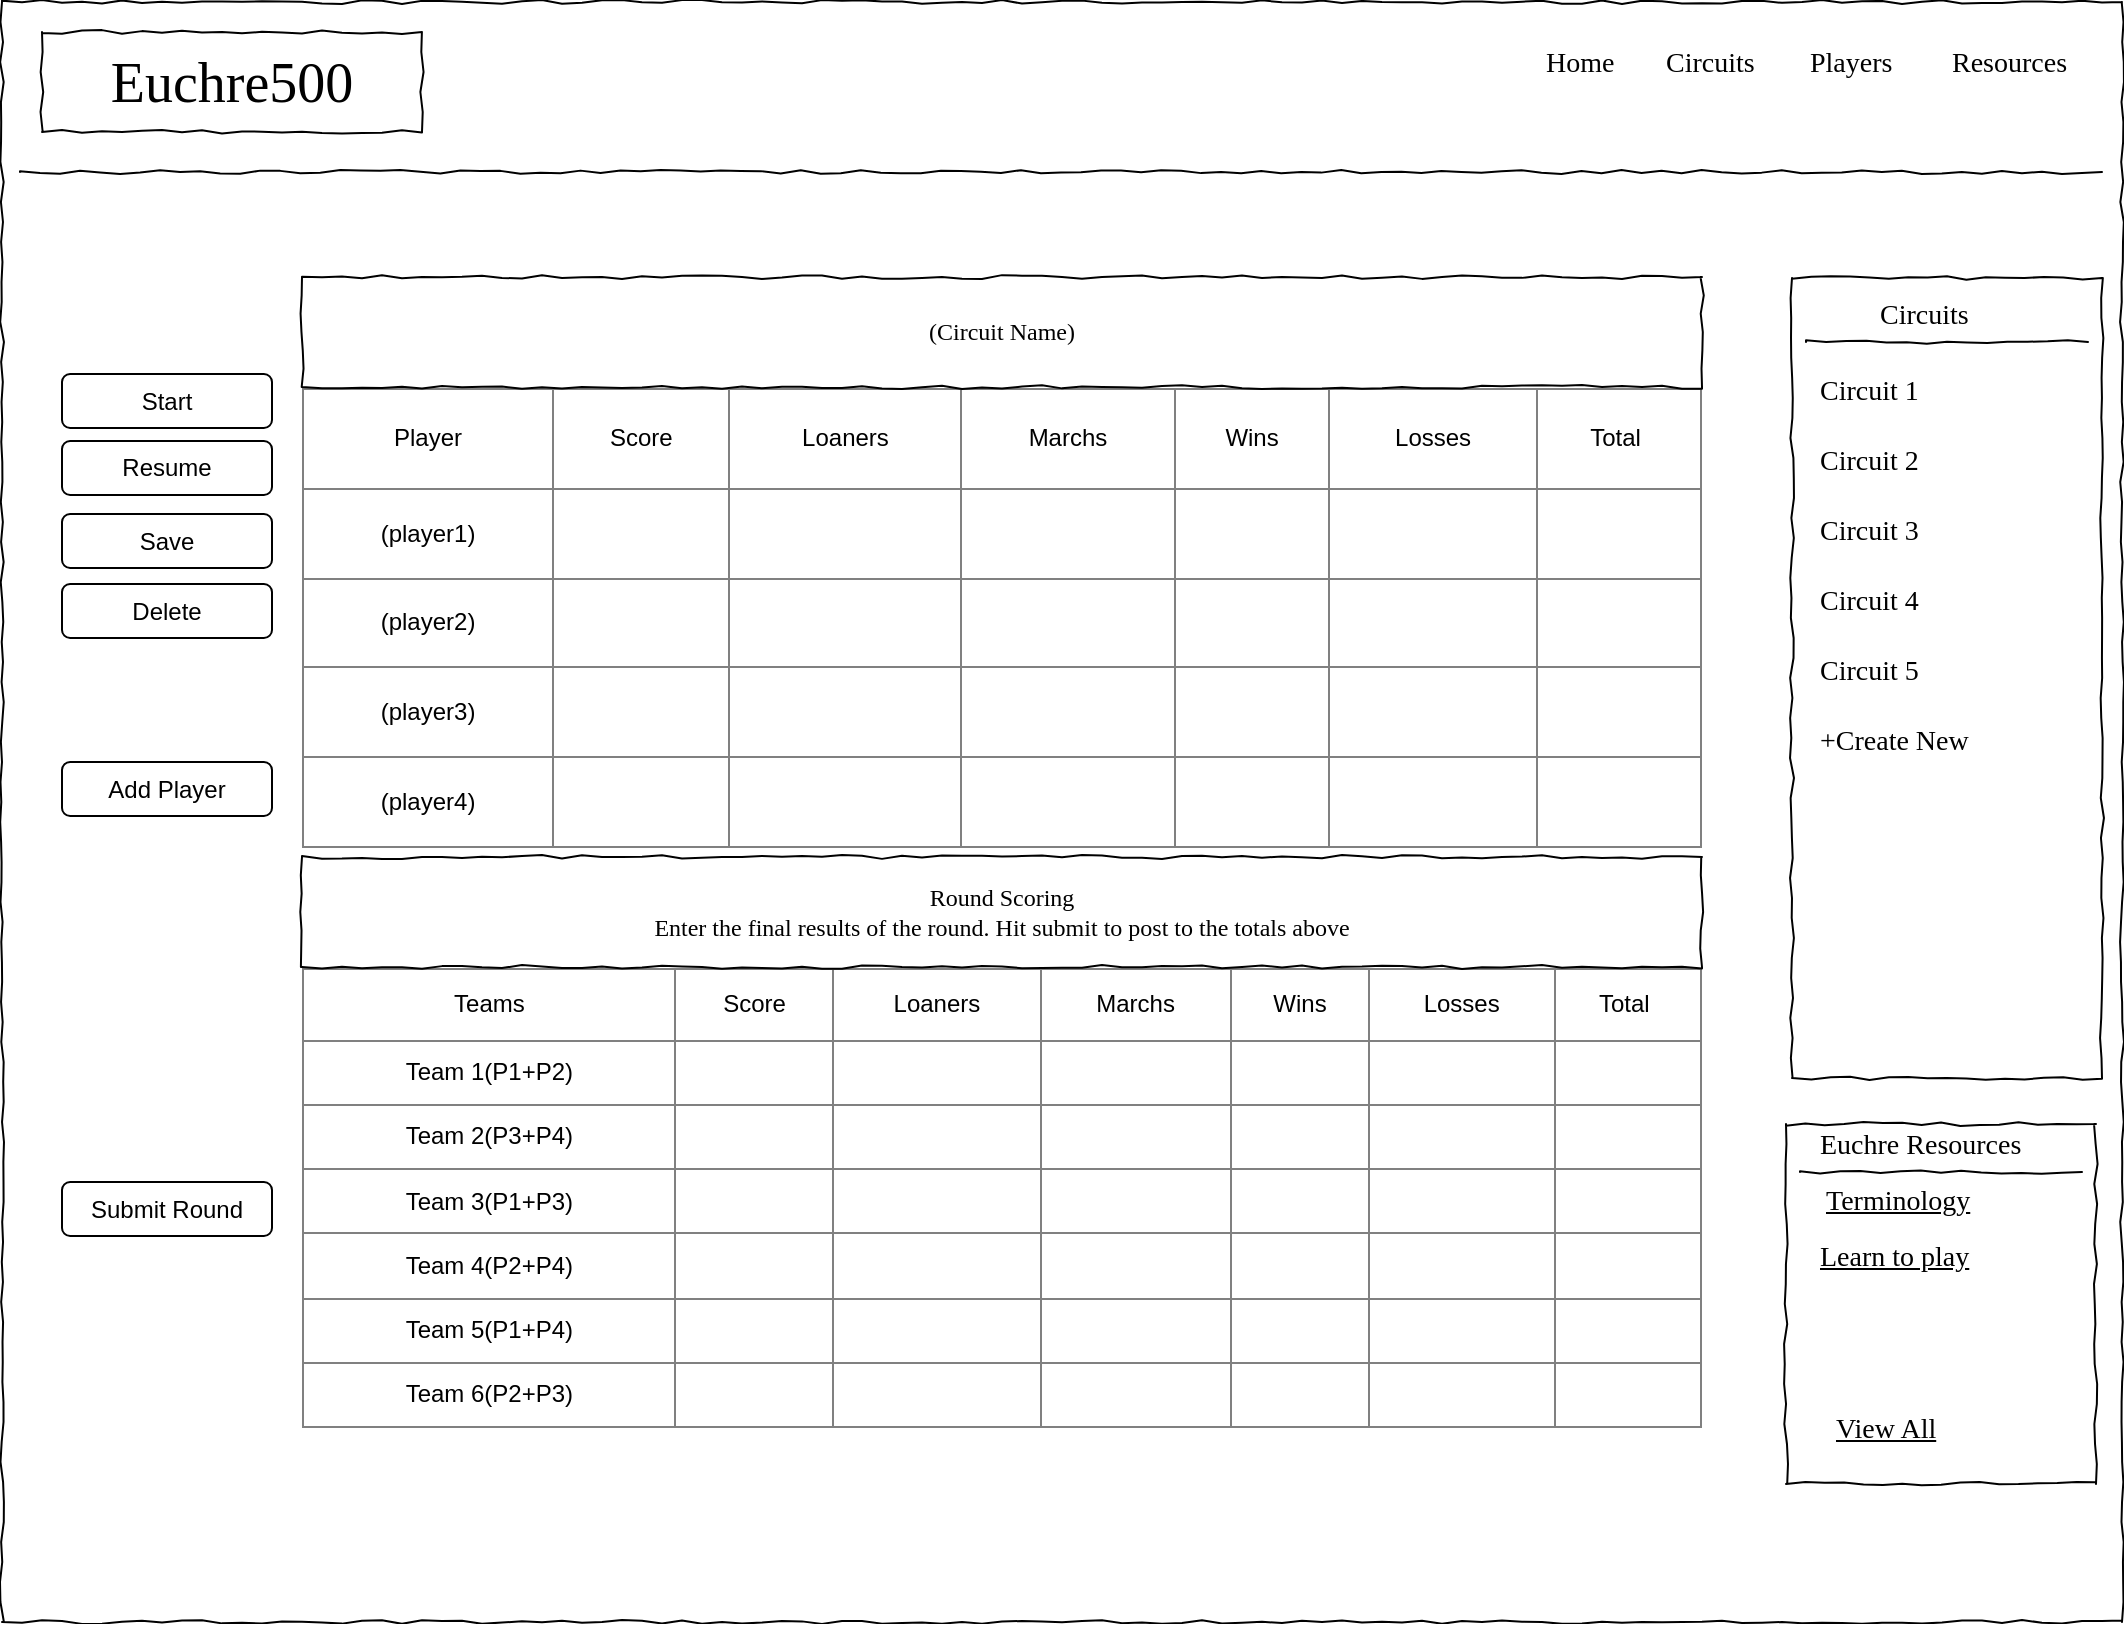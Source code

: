 <mxfile version="11.1.4" type="device"><diagram name="Page-1" id="03018318-947c-dd8e-b7a3-06fadd420f32"><mxGraphModel dx="1678" dy="1049" grid="1" gridSize="10" guides="1" tooltips="1" connect="1" arrows="1" fold="1" page="1" pageScale="1" pageWidth="1100" pageHeight="850" background="#ffffff" math="0" shadow="0"><root><mxCell id="0"/><mxCell id="1" parent="0"/><mxCell id="677b7b8949515195-1" value="" style="whiteSpace=wrap;html=1;rounded=0;shadow=0;labelBackgroundColor=none;strokeColor=#000000;strokeWidth=1;fillColor=none;fontFamily=Verdana;fontSize=12;fontColor=#000000;align=center;comic=1;" parent="1" vertex="1"><mxGeometry x="20" y="20" width="1060" height="810" as="geometry"/></mxCell><mxCell id="677b7b8949515195-2" value="Euchre500" style="whiteSpace=wrap;html=1;rounded=0;shadow=0;labelBackgroundColor=none;strokeColor=#000000;strokeWidth=1;fillColor=#ffffff;fontFamily=Verdana;fontSize=28;fontColor=#000000;align=center;comic=1;" parent="1" vertex="1"><mxGeometry x="40" y="35" width="190" height="50" as="geometry"/></mxCell><mxCell id="677b7b8949515195-4" value="Home" style="text;html=1;points=[];align=left;verticalAlign=top;spacingTop=-4;fontSize=14;fontFamily=Verdana;fontColor=#000000;" parent="1" vertex="1"><mxGeometry x="790" y="40" width="60" height="20" as="geometry"/></mxCell><mxCell id="677b7b8949515195-5" value="Circuits" style="text;html=1;points=[];align=left;verticalAlign=top;spacingTop=-4;fontSize=14;fontFamily=Verdana;fontColor=#000000;" parent="1" vertex="1"><mxGeometry x="850" y="40" width="60" height="20" as="geometry"/></mxCell><mxCell id="677b7b8949515195-6" value="Players" style="text;html=1;points=[];align=left;verticalAlign=top;spacingTop=-4;fontSize=14;fontFamily=Verdana;fontColor=#000000;" parent="1" vertex="1"><mxGeometry x="921.5" y="40" width="60" height="20" as="geometry"/></mxCell><mxCell id="677b7b8949515195-7" value="Resources" style="text;html=1;points=[];align=left;verticalAlign=top;spacingTop=-4;fontSize=14;fontFamily=Verdana;fontColor=#000000;" parent="1" vertex="1"><mxGeometry x="992.5" y="40" width="60" height="20" as="geometry"/></mxCell><mxCell id="jNrwqy9M7w7jU0SiKGtb-4" value="&lt;table border=&quot;1&quot; width=&quot;100%&quot; style=&quot;width: 100% ; height: 100% ; border-collapse: collapse&quot; cellpadding=&quot;3&quot;&gt;&lt;tbody&gt;&lt;tr&gt;&lt;td align=&quot;center&quot;&gt;Player&lt;/td&gt;&lt;td align=&quot;center&quot;&gt;Score&lt;/td&gt;&lt;td align=&quot;center&quot;&gt;Loaners&lt;/td&gt;&lt;td style=&quot;text-align: center&quot;&gt;Marchs&lt;/td&gt;&lt;td style=&quot;text-align: center&quot;&gt;Wins&lt;/td&gt;&lt;td style=&quot;text-align: center&quot;&gt;Losses&lt;/td&gt;&lt;td style=&quot;text-align: center ; line-height: 140%&quot;&gt;Total&amp;nbsp;&lt;/td&gt;&lt;/tr&gt;&lt;tr&gt;&lt;td style=&quot;text-align: center&quot;&gt;(player1)&lt;/td&gt;&lt;td style=&quot;text-align: center&quot;&gt;&lt;br&gt;&lt;/td&gt;&lt;td style=&quot;text-align: center&quot;&gt;&lt;br&gt;&lt;/td&gt;&lt;td style=&quot;text-align: center&quot;&gt;&lt;br&gt;&lt;/td&gt;&lt;td style=&quot;text-align: center&quot;&gt;&lt;br&gt;&lt;/td&gt;&lt;td style=&quot;text-align: center&quot;&gt;&lt;br&gt;&lt;/td&gt;&lt;td style=&quot;text-align: center&quot;&gt;&lt;br&gt;&lt;/td&gt;&lt;/tr&gt;&lt;tr&gt;&lt;td style=&quot;text-align: center&quot;&gt;(player2)&lt;br&gt;&lt;/td&gt;&lt;td style=&quot;text-align: center&quot;&gt;&lt;br&gt;&lt;/td&gt;&lt;td style=&quot;text-align: center&quot;&gt;&lt;br&gt;&lt;/td&gt;&lt;td style=&quot;text-align: center&quot;&gt;&lt;br&gt;&lt;/td&gt;&lt;td style=&quot;text-align: center&quot;&gt;&lt;br&gt;&lt;/td&gt;&lt;td style=&quot;text-align: center&quot;&gt;&lt;br&gt;&lt;/td&gt;&lt;td style=&quot;text-align: center&quot;&gt;&lt;br&gt;&lt;/td&gt;&lt;/tr&gt;&lt;tr&gt;&lt;td style=&quot;text-align: center&quot;&gt;(player3)&lt;br&gt;&lt;/td&gt;&lt;td style=&quot;text-align: center&quot;&gt;&lt;br&gt;&lt;/td&gt;&lt;td style=&quot;text-align: center&quot;&gt;&lt;br&gt;&lt;/td&gt;&lt;td style=&quot;text-align: center&quot;&gt;&lt;br&gt;&lt;/td&gt;&lt;td style=&quot;text-align: center&quot;&gt;&lt;br&gt;&lt;/td&gt;&lt;td style=&quot;text-align: center&quot;&gt;&lt;br&gt;&lt;/td&gt;&lt;td style=&quot;text-align: center&quot;&gt;&lt;br&gt;&lt;/td&gt;&lt;/tr&gt;&lt;tr&gt;&lt;td align=&quot;center&quot;&gt;(player4)&lt;/td&gt;&lt;td align=&quot;center&quot;&gt;&lt;br&gt;&lt;/td&gt;&lt;td align=&quot;center&quot;&gt;&lt;br&gt;&lt;/td&gt;&lt;td style=&quot;text-align: center&quot;&gt;&lt;br&gt;&lt;/td&gt;&lt;td style=&quot;text-align: center&quot;&gt;&lt;br&gt;&lt;/td&gt;&lt;td style=&quot;text-align: center&quot;&gt;&lt;br&gt;&lt;/td&gt;&lt;td style=&quot;text-align: center&quot;&gt;&lt;br&gt;&lt;/td&gt;&lt;/tr&gt;&lt;/tbody&gt;&lt;/table&gt;" style="text;html=1;strokeColor=none;fillColor=none;overflow=fill;" vertex="1" parent="1"><mxGeometry x="170" y="212.5" width="700" height="230" as="geometry"/></mxCell><mxCell id="jNrwqy9M7w7jU0SiKGtb-9" value="&lt;table border=&quot;1&quot; width=&quot;100%&quot; style=&quot;width: 100% ; height: 100% ; border-collapse: collapse&quot; cellpadding=&quot;3&quot;&gt;&lt;tbody&gt;&lt;tr&gt;&lt;td&gt;Teams&lt;/td&gt;&lt;td&gt;Score&lt;/td&gt;&lt;td&gt;Loaners&lt;/td&gt;&lt;td&gt;Marchs&lt;/td&gt;&lt;td&gt;Wins&lt;/td&gt;&lt;td&gt;Losses&lt;/td&gt;&lt;td style=&quot;line-height: 140%&quot;&gt;Total&amp;nbsp;&lt;/td&gt;&lt;/tr&gt;&lt;tr&gt;&lt;td&gt;Team 1(P1+P2)&lt;/td&gt;&lt;td&gt;&lt;br&gt;&lt;/td&gt;&lt;td&gt;&lt;br&gt;&lt;/td&gt;&lt;td&gt;&lt;br&gt;&lt;/td&gt;&lt;td&gt;&lt;br&gt;&lt;/td&gt;&lt;td&gt;&lt;br&gt;&lt;/td&gt;&lt;td&gt;&lt;br&gt;&lt;/td&gt;&lt;/tr&gt;&lt;tr&gt;&lt;td&gt;Team 2(P3+P4)&lt;br&gt;&lt;/td&gt;&lt;td&gt;&lt;br&gt;&lt;/td&gt;&lt;td&gt;&lt;br&gt;&lt;/td&gt;&lt;td&gt;&lt;br&gt;&lt;/td&gt;&lt;td&gt;&lt;br&gt;&lt;/td&gt;&lt;td&gt;&lt;br&gt;&lt;/td&gt;&lt;td&gt;&lt;br&gt;&lt;/td&gt;&lt;/tr&gt;&lt;tr&gt;&lt;td&gt;Team 3(P1+P3)&lt;br&gt;&lt;/td&gt;&lt;td&gt;&lt;br&gt;&lt;/td&gt;&lt;td&gt;&lt;br&gt;&lt;/td&gt;&lt;td&gt;&lt;br&gt;&lt;/td&gt;&lt;td&gt;&lt;br&gt;&lt;/td&gt;&lt;td&gt;&lt;br&gt;&lt;/td&gt;&lt;td&gt;&lt;br&gt;&lt;/td&gt;&lt;/tr&gt;&lt;tr&gt;&lt;td&gt;Team 4(P2+P4)&lt;br&gt;&lt;/td&gt;&lt;td&gt;&lt;br&gt;&lt;/td&gt;&lt;td&gt;&lt;br&gt;&lt;/td&gt;&lt;td&gt;&lt;br&gt;&lt;/td&gt;&lt;td&gt;&lt;br&gt;&lt;/td&gt;&lt;td&gt;&lt;br&gt;&lt;/td&gt;&lt;td&gt;&lt;br&gt;&lt;/td&gt;&lt;/tr&gt;&lt;tr&gt;&lt;td&gt;&lt;span&gt;Team 5(P1+P4)&lt;/span&gt;&lt;br&gt;&lt;/td&gt;&lt;td&gt;&lt;br&gt;&lt;/td&gt;&lt;td&gt;&lt;br&gt;&lt;/td&gt;&lt;td&gt;&lt;br&gt;&lt;/td&gt;&lt;td&gt;&lt;br&gt;&lt;/td&gt;&lt;td&gt;&lt;br&gt;&lt;/td&gt;&lt;td&gt;&lt;br&gt;&lt;/td&gt;&lt;/tr&gt;&lt;tr&gt;&lt;td&gt;&lt;span&gt;Team 6(P2+P3)&lt;/span&gt;&lt;br&gt;&lt;/td&gt;&lt;td&gt;&lt;br&gt;&lt;/td&gt;&lt;td&gt;&lt;br&gt;&lt;/td&gt;&lt;td&gt;&lt;br&gt;&lt;/td&gt;&lt;td&gt;&lt;br&gt;&lt;/td&gt;&lt;td&gt;&lt;br&gt;&lt;/td&gt;&lt;td&gt;&lt;br&gt;&lt;/td&gt;&lt;/tr&gt;&lt;/tbody&gt;&lt;/table&gt;" style="text;html=1;strokeColor=none;fillColor=none;overflow=fill;align=center;" vertex="1" parent="1"><mxGeometry x="170" y="502.5" width="700" height="230" as="geometry"/></mxCell><mxCell id="jNrwqy9M7w7jU0SiKGtb-11" value="(Circuit Name)" style="whiteSpace=wrap;html=1;rounded=0;shadow=0;labelBackgroundColor=none;strokeColor=#000000;strokeWidth=1;fillColor=none;fontFamily=Verdana;fontSize=12;fontColor=#000000;align=center;comic=1;" vertex="1" parent="1"><mxGeometry x="170" y="157.5" width="700" height="55" as="geometry"/></mxCell><mxCell id="jNrwqy9M7w7jU0SiKGtb-24" value="Round Scoring&lt;br&gt;Enter the final results of the round. Hit submit to post to the totals above" style="whiteSpace=wrap;html=1;rounded=0;shadow=0;labelBackgroundColor=none;strokeColor=#000000;strokeWidth=1;fillColor=none;fontFamily=Verdana;fontSize=12;fontColor=#000000;align=center;comic=1;" vertex="1" parent="1"><mxGeometry x="170" y="447.5" width="700" height="55" as="geometry"/></mxCell><mxCell id="jNrwqy9M7w7jU0SiKGtb-26" value="Start" style="rounded=1;whiteSpace=wrap;html=1;" vertex="1" parent="1"><mxGeometry x="50" y="206" width="105" height="27" as="geometry"/></mxCell><mxCell id="jNrwqy9M7w7jU0SiKGtb-31" value="Resume" style="rounded=1;whiteSpace=wrap;html=1;" vertex="1" parent="1"><mxGeometry x="50" y="239.5" width="105" height="27" as="geometry"/></mxCell><mxCell id="jNrwqy9M7w7jU0SiKGtb-32" value="Delete" style="rounded=1;whiteSpace=wrap;html=1;" vertex="1" parent="1"><mxGeometry x="50" y="311" width="105" height="27" as="geometry"/></mxCell><mxCell id="jNrwqy9M7w7jU0SiKGtb-33" value="Add Player" style="rounded=1;whiteSpace=wrap;html=1;" vertex="1" parent="1"><mxGeometry x="50" y="400" width="105" height="27" as="geometry"/></mxCell><mxCell id="jNrwqy9M7w7jU0SiKGtb-34" value="Submit Round" style="rounded=1;whiteSpace=wrap;html=1;" vertex="1" parent="1"><mxGeometry x="50" y="610" width="105" height="27" as="geometry"/></mxCell><mxCell id="jNrwqy9M7w7jU0SiKGtb-37" value="Save" style="rounded=1;whiteSpace=wrap;html=1;" vertex="1" parent="1"><mxGeometry x="50" y="276" width="105" height="27" as="geometry"/></mxCell><mxCell id="jNrwqy9M7w7jU0SiKGtb-38" value="" style="group" vertex="1" connectable="0" parent="1"><mxGeometry x="915" y="158" width="156" height="400" as="geometry"/></mxCell><mxCell id="677b7b8949515195-25" value="" style="whiteSpace=wrap;html=1;rounded=0;shadow=0;labelBackgroundColor=none;strokeColor=#000000;strokeWidth=1;fillColor=none;fontFamily=Verdana;fontSize=12;fontColor=#000000;align=center;comic=1;container=0;" parent="jNrwqy9M7w7jU0SiKGtb-38" vertex="1"><mxGeometry width="155" height="400" as="geometry"><mxRectangle width="50" height="40" as="alternateBounds"/></mxGeometry></mxCell><mxCell id="jNrwqy9M7w7jU0SiKGtb-18" value="Circuit 1" style="text;html=1;points=[];align=left;verticalAlign=top;spacingTop=-4;fontSize=14;fontFamily=Verdana;fontColor=#000000;part=0;" vertex="1" parent="jNrwqy9M7w7jU0SiKGtb-38"><mxGeometry x="11.5" y="45.5" width="110" height="20" as="geometry"/></mxCell><mxCell id="jNrwqy9M7w7jU0SiKGtb-19" value="Circuit 2" style="text;html=1;points=[];align=left;verticalAlign=top;spacingTop=-4;fontSize=14;fontFamily=Verdana;fontColor=#000000;" vertex="1" parent="jNrwqy9M7w7jU0SiKGtb-38"><mxGeometry x="11.5" y="80.5" width="110" height="20" as="geometry"/></mxCell><mxCell id="jNrwqy9M7w7jU0SiKGtb-20" value="Circuit 3" style="text;html=1;points=[];align=left;verticalAlign=top;spacingTop=-4;fontSize=14;fontFamily=Verdana;fontColor=#000000;" vertex="1" parent="jNrwqy9M7w7jU0SiKGtb-38"><mxGeometry x="11.5" y="115.5" width="110" height="20" as="geometry"/></mxCell><mxCell id="jNrwqy9M7w7jU0SiKGtb-21" value="Circuit 4" style="text;html=1;points=[];align=left;verticalAlign=top;spacingTop=-4;fontSize=14;fontFamily=Verdana;fontColor=#000000;" vertex="1" parent="jNrwqy9M7w7jU0SiKGtb-38"><mxGeometry x="11.5" y="150.5" width="110" height="20" as="geometry"/></mxCell><mxCell id="jNrwqy9M7w7jU0SiKGtb-22" value="Circuit 5" style="text;html=1;points=[];align=left;verticalAlign=top;spacingTop=-4;fontSize=14;fontFamily=Verdana;fontColor=#000000;" vertex="1" parent="jNrwqy9M7w7jU0SiKGtb-38"><mxGeometry x="11.5" y="185.5" width="110" height="20" as="geometry"/></mxCell><mxCell id="jNrwqy9M7w7jU0SiKGtb-23" value="+Create New" style="text;html=1;points=[];align=left;verticalAlign=top;spacingTop=-4;fontSize=14;fontFamily=Verdana;fontColor=#000000;" vertex="1" parent="jNrwqy9M7w7jU0SiKGtb-38"><mxGeometry x="11.5" y="220.5" width="110" height="20" as="geometry"/></mxCell><mxCell id="jNrwqy9M7w7jU0SiKGtb-44" value="Circuits" style="text;html=1;points=[];align=left;verticalAlign=top;spacingTop=-4;fontSize=14;fontFamily=Verdana;fontColor=#000000;" vertex="1" parent="jNrwqy9M7w7jU0SiKGtb-38"><mxGeometry x="42" y="8" width="65" height="20" as="geometry"/></mxCell><mxCell id="jNrwqy9M7w7jU0SiKGtb-45" value="" style="line;strokeWidth=1;html=1;rounded=0;shadow=0;labelBackgroundColor=none;fillColor=none;fontFamily=Verdana;fontSize=14;fontColor=#000000;align=center;comic=1;" vertex="1" parent="jNrwqy9M7w7jU0SiKGtb-38"><mxGeometry x="7" y="27" width="141" height="10" as="geometry"/></mxCell><mxCell id="jNrwqy9M7w7jU0SiKGtb-43" value="" style="group" vertex="1" connectable="0" parent="1"><mxGeometry x="912" y="581" width="155" height="180" as="geometry"/></mxCell><mxCell id="677b7b8949515195-26" value="" style="whiteSpace=wrap;html=1;rounded=0;shadow=0;labelBackgroundColor=none;strokeColor=#000000;strokeWidth=1;fillColor=none;fontFamily=Verdana;fontSize=12;fontColor=#000000;align=center;comic=1;" parent="jNrwqy9M7w7jU0SiKGtb-43" vertex="1"><mxGeometry width="155" height="180" as="geometry"/></mxCell><mxCell id="677b7b8949515195-42" value="Euchre Resources" style="text;html=1;points=[];align=left;verticalAlign=top;spacingTop=-4;fontSize=14;fontFamily=Verdana;fontColor=#000000;" parent="jNrwqy9M7w7jU0SiKGtb-43" vertex="1"><mxGeometry x="15" width="125" height="20" as="geometry"/></mxCell><mxCell id="jNrwqy9M7w7jU0SiKGtb-35" value="&lt;u&gt;Learn to play&lt;/u&gt;" style="text;html=1;points=[];align=left;verticalAlign=top;spacingTop=-4;fontSize=14;fontFamily=Verdana;fontColor=#000000;" vertex="1" parent="jNrwqy9M7w7jU0SiKGtb-43"><mxGeometry x="15" y="56" width="110" height="20" as="geometry"/></mxCell><mxCell id="jNrwqy9M7w7jU0SiKGtb-36" value="&lt;u&gt;Terminology&lt;/u&gt;" style="text;html=1;points=[];align=left;verticalAlign=top;spacingTop=-4;fontSize=14;fontFamily=Verdana;fontColor=#000000;" vertex="1" parent="jNrwqy9M7w7jU0SiKGtb-43"><mxGeometry x="18" y="28" width="110" height="20" as="geometry"/></mxCell><mxCell id="677b7b8949515195-9" value="" style="line;strokeWidth=1;html=1;rounded=0;shadow=0;labelBackgroundColor=none;fillColor=none;fontFamily=Verdana;fontSize=14;fontColor=#000000;align=center;comic=1;" parent="jNrwqy9M7w7jU0SiKGtb-43" vertex="1"><mxGeometry x="7" y="19" width="141" height="10" as="geometry"/></mxCell><mxCell id="jNrwqy9M7w7jU0SiKGtb-42" value="&lt;u&gt;View All&lt;/u&gt;" style="text;html=1;points=[];align=left;verticalAlign=top;spacingTop=-4;fontSize=14;fontFamily=Verdana;fontColor=#000000;" vertex="1" parent="jNrwqy9M7w7jU0SiKGtb-43"><mxGeometry x="22.5" y="141.5" width="110" height="20" as="geometry"/></mxCell><mxCell id="jNrwqy9M7w7jU0SiKGtb-46" value="" style="line;strokeWidth=1;html=1;rounded=0;shadow=0;labelBackgroundColor=none;fillColor=none;fontFamily=Verdana;fontSize=14;fontColor=#000000;align=center;comic=1;" vertex="1" parent="1"><mxGeometry x="29" y="100" width="1041" height="10" as="geometry"/></mxCell></root></mxGraphModel></diagram></mxfile>
